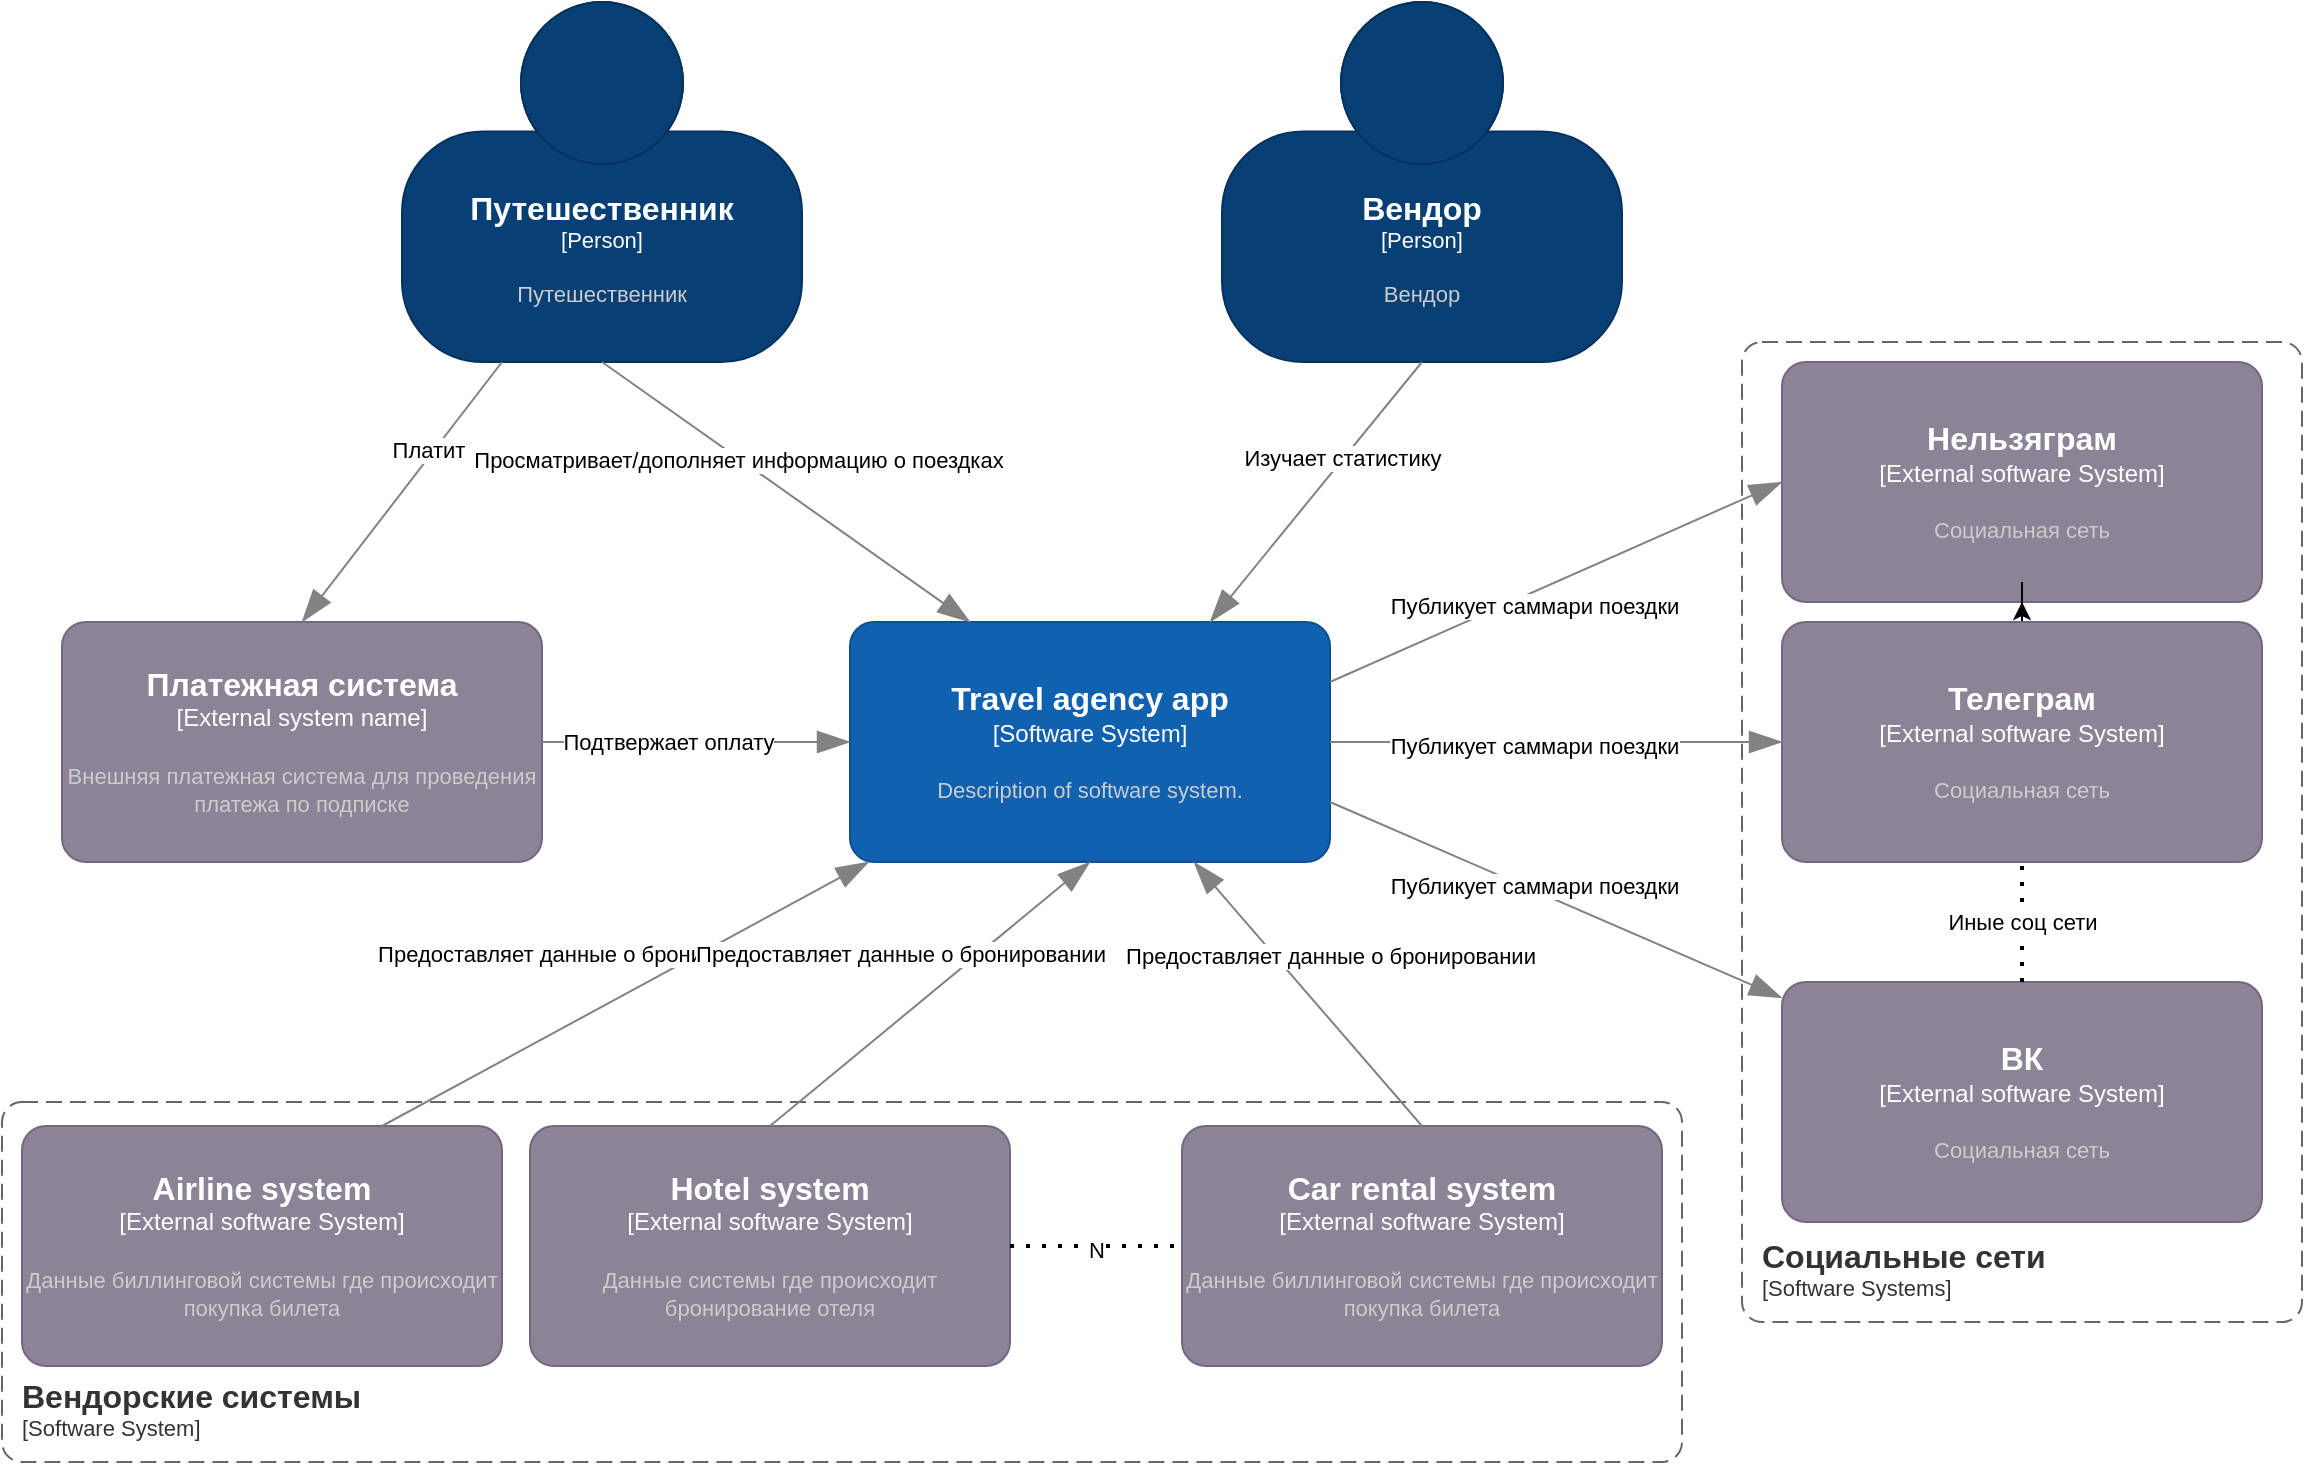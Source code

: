 <mxfile version="25.0.2">
  <diagram name="Страница — 1" id="hBFGD2Wtad7kvXsyWuUc">
    <mxGraphModel dx="2576" dy="1280" grid="1" gridSize="10" guides="1" tooltips="1" connect="1" arrows="1" fold="1" page="1" pageScale="1" pageWidth="827" pageHeight="1169" math="0" shadow="0">
      <root>
        <mxCell id="0" />
        <mxCell id="1" parent="0" />
        <object placeholders="1" c4Name="Путешественник" c4Type="Person" c4Description="Путешественник" label="&lt;font style=&quot;font-size: 16px&quot;&gt;&lt;b&gt;%c4Name%&lt;/b&gt;&lt;/font&gt;&lt;div&gt;[%c4Type%]&lt;/div&gt;&lt;br&gt;&lt;div&gt;&lt;font style=&quot;font-size: 11px&quot;&gt;&lt;font color=&quot;#cccccc&quot;&gt;%c4Description%&lt;/font&gt;&lt;/div&gt;" id="8tRTBIlUkqPkJe9OdviB-1">
          <mxCell style="html=1;fontSize=11;dashed=0;whiteSpace=wrap;fillColor=#083F75;strokeColor=#06315C;fontColor=#ffffff;shape=mxgraph.c4.person2;align=center;metaEdit=1;points=[[0.5,0,0],[1,0.5,0],[1,0.75,0],[0.75,1,0],[0.5,1,0],[0.25,1,0],[0,0.75,0],[0,0.5,0]];resizable=0;" vertex="1" parent="1">
            <mxGeometry x="70" y="110" width="200" height="180" as="geometry" />
          </mxCell>
        </object>
        <object placeholders="1" c4Name="Travel agency app" c4Type="Software System" c4Description="Description of software system." label="&lt;font style=&quot;font-size: 16px&quot;&gt;&lt;b&gt;%c4Name%&lt;/b&gt;&lt;/font&gt;&lt;div&gt;[%c4Type%]&lt;/div&gt;&lt;br&gt;&lt;div&gt;&lt;font style=&quot;font-size: 11px&quot;&gt;&lt;font color=&quot;#cccccc&quot;&gt;%c4Description%&lt;/font&gt;&lt;/div&gt;" id="8tRTBIlUkqPkJe9OdviB-2">
          <mxCell style="rounded=1;whiteSpace=wrap;html=1;labelBackgroundColor=none;fillColor=#1061B0;fontColor=#ffffff;align=center;arcSize=10;strokeColor=#0D5091;metaEdit=1;resizable=0;points=[[0.25,0,0],[0.5,0,0],[0.75,0,0],[1,0.25,0],[1,0.5,0],[1,0.75,0],[0.75,1,0],[0.5,1,0],[0.25,1,0],[0,0.75,0],[0,0.5,0],[0,0.25,0]];" vertex="1" parent="1">
            <mxGeometry x="294" y="420" width="240" height="120" as="geometry" />
          </mxCell>
        </object>
        <object placeholders="1" c4Name="Airline system" c4Type="External software System" c4Description="Данные биллинговой системы где происходит покупка билета" label="&lt;font style=&quot;font-size: 16px&quot;&gt;&lt;b&gt;%c4Name%&lt;/b&gt;&lt;/font&gt;&lt;div&gt;[%c4Type%]&lt;/div&gt;&lt;br&gt;&lt;div&gt;&lt;font style=&quot;font-size: 11px&quot;&gt;&lt;font color=&quot;#cccccc&quot;&gt;%c4Description%&lt;/font&gt;&lt;/div&gt;" id="8tRTBIlUkqPkJe9OdviB-3">
          <mxCell style="rounded=1;whiteSpace=wrap;html=1;labelBackgroundColor=none;fillColor=#8C8496;fontColor=#ffffff;align=center;arcSize=10;strokeColor=#736782;metaEdit=1;resizable=0;points=[[0.25,0,0],[0.5,0,0],[0.75,0,0],[1,0.25,0],[1,0.5,0],[1,0.75,0],[0.75,1,0],[0.5,1,0],[0.25,1,0],[0,0.75,0],[0,0.5,0],[0,0.25,0]];" vertex="1" parent="1">
            <mxGeometry x="-120" y="672" width="240" height="120" as="geometry" />
          </mxCell>
        </object>
        <object placeholders="1" c4Name="Hotel system" c4Type="External software System" c4Description="Данные системы где происходит бронирование отеля" label="&lt;font style=&quot;font-size: 16px&quot;&gt;&lt;b&gt;%c4Name%&lt;/b&gt;&lt;/font&gt;&lt;div&gt;[%c4Type%]&lt;/div&gt;&lt;br&gt;&lt;div&gt;&lt;font style=&quot;font-size: 11px&quot;&gt;&lt;font color=&quot;#cccccc&quot;&gt;%c4Description%&lt;/font&gt;&lt;/div&gt;" id="8tRTBIlUkqPkJe9OdviB-4">
          <mxCell style="rounded=1;whiteSpace=wrap;html=1;labelBackgroundColor=none;fillColor=#8C8496;fontColor=#ffffff;align=center;arcSize=10;strokeColor=#736782;metaEdit=1;resizable=0;points=[[0.25,0,0],[0.5,0,0],[0.75,0,0],[1,0.25,0],[1,0.5,0],[1,0.75,0],[0.75,1,0],[0.5,1,0],[0.25,1,0],[0,0.75,0],[0,0.5,0],[0,0.25,0]];" vertex="1" parent="1">
            <mxGeometry x="134" y="672" width="240" height="120" as="geometry" />
          </mxCell>
        </object>
        <object placeholders="1" c4Name="Car rental system" c4Type="External software System" c4Description="Данные биллинговой системы где происходит покупка билета" label="&lt;font style=&quot;font-size: 16px&quot;&gt;&lt;b&gt;%c4Name%&lt;/b&gt;&lt;/font&gt;&lt;div&gt;[%c4Type%]&lt;/div&gt;&lt;br&gt;&lt;div&gt;&lt;font style=&quot;font-size: 11px&quot;&gt;&lt;font color=&quot;#cccccc&quot;&gt;%c4Description%&lt;/font&gt;&lt;/div&gt;" id="8tRTBIlUkqPkJe9OdviB-5">
          <mxCell style="rounded=1;whiteSpace=wrap;html=1;labelBackgroundColor=none;fillColor=#8C8496;fontColor=#ffffff;align=center;arcSize=10;strokeColor=#736782;metaEdit=1;resizable=0;points=[[0.25,0,0],[0.5,0,0],[0.75,0,0],[1,0.25,0],[1,0.5,0],[1,0.75,0],[0.75,1,0],[0.5,1,0],[0.25,1,0],[0,0.75,0],[0,0.5,0],[0,0.25,0]];" vertex="1" parent="1">
            <mxGeometry x="460" y="672" width="240" height="120" as="geometry" />
          </mxCell>
        </object>
        <mxCell id="8tRTBIlUkqPkJe9OdviB-6" value="" style="endArrow=none;dashed=1;html=1;dashPattern=1 3;strokeWidth=2;rounded=0;entryX=0;entryY=0.5;entryDx=0;entryDy=0;entryPerimeter=0;exitX=1;exitY=0.5;exitDx=0;exitDy=0;exitPerimeter=0;" edge="1" parent="1" source="8tRTBIlUkqPkJe9OdviB-4" target="8tRTBIlUkqPkJe9OdviB-5">
          <mxGeometry width="50" height="50" relative="1" as="geometry">
            <mxPoint x="230" y="492" as="sourcePoint" />
            <mxPoint x="280" y="442" as="targetPoint" />
          </mxGeometry>
        </mxCell>
        <mxCell id="8tRTBIlUkqPkJe9OdviB-7" value="N" style="edgeLabel;html=1;align=center;verticalAlign=middle;resizable=0;points=[];" vertex="1" connectable="0" parent="8tRTBIlUkqPkJe9OdviB-6">
          <mxGeometry y="-2" relative="1" as="geometry">
            <mxPoint as="offset" />
          </mxGeometry>
        </mxCell>
        <object placeholders="1" c4Type="Relationship" id="8tRTBIlUkqPkJe9OdviB-9">
          <mxCell style="endArrow=blockThin;html=1;fontSize=10;fontColor=#404040;strokeWidth=1;endFill=1;strokeColor=#828282;elbow=vertical;metaEdit=1;endSize=14;startSize=14;jumpStyle=arc;jumpSize=16;rounded=0;exitX=0.75;exitY=0;exitDx=0;exitDy=0;exitPerimeter=0;" edge="1" parent="1" source="8tRTBIlUkqPkJe9OdviB-3" target="8tRTBIlUkqPkJe9OdviB-2">
            <mxGeometry width="240" relative="1" as="geometry">
              <mxPoint x="414" y="790" as="sourcePoint" />
              <mxPoint x="424" y="550" as="targetPoint" />
            </mxGeometry>
          </mxCell>
        </object>
        <mxCell id="8tRTBIlUkqPkJe9OdviB-14" value="Предоставляет данные о бронировании" style="edgeLabel;html=1;align=center;verticalAlign=middle;resizable=0;points=[];" vertex="1" connectable="0" parent="8tRTBIlUkqPkJe9OdviB-9">
          <mxGeometry x="-0.185" relative="1" as="geometry">
            <mxPoint y="-32" as="offset" />
          </mxGeometry>
        </mxCell>
        <object placeholders="1" c4Type="Relationship" id="8tRTBIlUkqPkJe9OdviB-11">
          <mxCell style="endArrow=blockThin;html=1;fontSize=10;fontColor=#404040;strokeWidth=1;endFill=1;strokeColor=#828282;elbow=vertical;metaEdit=1;endSize=14;startSize=14;jumpStyle=arc;jumpSize=16;rounded=0;exitX=0.5;exitY=1;exitDx=0;exitDy=0;exitPerimeter=0;entryX=0.25;entryY=0;entryDx=0;entryDy=0;entryPerimeter=0;" edge="1" parent="1" source="8tRTBIlUkqPkJe9OdviB-1" target="8tRTBIlUkqPkJe9OdviB-2">
            <mxGeometry width="240" relative="1" as="geometry">
              <mxPoint x="290" y="560" as="sourcePoint" />
              <mxPoint x="414" y="420" as="targetPoint" />
            </mxGeometry>
          </mxCell>
        </object>
        <mxCell id="8tRTBIlUkqPkJe9OdviB-12" value="Просматривает/дополняет информацию о поездках" style="edgeLabel;html=1;align=center;verticalAlign=middle;resizable=0;points=[];" vertex="1" connectable="0" parent="8tRTBIlUkqPkJe9OdviB-11">
          <mxGeometry x="-0.258" y="-1" relative="1" as="geometry">
            <mxPoint as="offset" />
          </mxGeometry>
        </mxCell>
        <object placeholders="1" c4Name="Нельзяграм" c4Type="External software System" c4Description="Социальная сеть" label="&lt;font style=&quot;font-size: 16px&quot;&gt;&lt;b&gt;%c4Name%&lt;/b&gt;&lt;/font&gt;&lt;div&gt;[%c4Type%]&lt;/div&gt;&lt;br&gt;&lt;div&gt;&lt;font style=&quot;font-size: 11px&quot;&gt;&lt;font color=&quot;#cccccc&quot;&gt;%c4Description%&lt;/font&gt;&lt;/div&gt;" id="8tRTBIlUkqPkJe9OdviB-16">
          <mxCell style="rounded=1;whiteSpace=wrap;html=1;labelBackgroundColor=none;fillColor=#8C8496;fontColor=#ffffff;align=center;arcSize=10;strokeColor=#736782;metaEdit=1;resizable=0;points=[[0.25,0,0],[0.5,0,0],[0.75,0,0],[1,0.25,0],[1,0.5,0],[1,0.75,0],[0.75,1,0],[0.5,1,0],[0.25,1,0],[0,0.75,0],[0,0.5,0],[0,0.25,0]];" vertex="1" parent="1">
            <mxGeometry x="760" y="290" width="240" height="120" as="geometry" />
          </mxCell>
        </object>
        <mxCell id="8tRTBIlUkqPkJe9OdviB-39" value="" style="edgeStyle=orthogonalEdgeStyle;rounded=0;orthogonalLoop=1;jettySize=auto;html=1;" edge="1" parent="1" source="8tRTBIlUkqPkJe9OdviB-17" target="8tRTBIlUkqPkJe9OdviB-16">
          <mxGeometry relative="1" as="geometry" />
        </mxCell>
        <object placeholders="1" c4Name="Телеграм" c4Type="External software System" c4Description="Социальная сеть" label="&lt;font style=&quot;font-size: 16px&quot;&gt;&lt;b&gt;%c4Name%&lt;/b&gt;&lt;/font&gt;&lt;div&gt;[%c4Type%]&lt;/div&gt;&lt;br&gt;&lt;div&gt;&lt;font style=&quot;font-size: 11px&quot;&gt;&lt;font color=&quot;#cccccc&quot;&gt;%c4Description%&lt;/font&gt;&lt;/div&gt;" id="8tRTBIlUkqPkJe9OdviB-17">
          <mxCell style="rounded=1;whiteSpace=wrap;html=1;labelBackgroundColor=none;fillColor=#8C8496;fontColor=#ffffff;align=center;arcSize=10;strokeColor=#736782;metaEdit=1;resizable=0;points=[[0.25,0,0],[0.5,0,0],[0.75,0,0],[1,0.25,0],[1,0.5,0],[1,0.75,0],[0.75,1,0],[0.5,1,0],[0.25,1,0],[0,0.75,0],[0,0.5,0],[0,0.25,0]];" vertex="1" parent="1">
            <mxGeometry x="760" y="420" width="240" height="120" as="geometry" />
          </mxCell>
        </object>
        <object placeholders="1" c4Name="ВК" c4Type="External software System" c4Description="Социальная сеть" label="&lt;font style=&quot;font-size: 16px&quot;&gt;&lt;b&gt;%c4Name%&lt;/b&gt;&lt;/font&gt;&lt;div&gt;[%c4Type%]&lt;/div&gt;&lt;br&gt;&lt;div&gt;&lt;font style=&quot;font-size: 11px&quot;&gt;&lt;font color=&quot;#cccccc&quot;&gt;%c4Description%&lt;/font&gt;&lt;/div&gt;" id="8tRTBIlUkqPkJe9OdviB-18">
          <mxCell style="rounded=1;whiteSpace=wrap;html=1;labelBackgroundColor=none;fillColor=#8C8496;fontColor=#ffffff;align=center;arcSize=10;strokeColor=#736782;metaEdit=1;resizable=0;points=[[0.25,0,0],[0.5,0,0],[0.75,0,0],[1,0.25,0],[1,0.5,0],[1,0.75,0],[0.75,1,0],[0.5,1,0],[0.25,1,0],[0,0.75,0],[0,0.5,0],[0,0.25,0]];" vertex="1" parent="1">
            <mxGeometry x="760" y="600" width="240" height="120" as="geometry" />
          </mxCell>
        </object>
        <object placeholders="1" c4Name="Социальные сети" c4Type="SystemScopeBoundary" c4Application="Software Systems" label="&lt;font style=&quot;font-size: 16px&quot;&gt;&lt;b&gt;&lt;div style=&quot;text-align: left&quot;&gt;%c4Name%&lt;/div&gt;&lt;/b&gt;&lt;/font&gt;&lt;div style=&quot;text-align: left&quot;&gt;[%c4Application%]&lt;/div&gt;" id="8tRTBIlUkqPkJe9OdviB-19">
          <mxCell style="rounded=1;fontSize=11;whiteSpace=wrap;html=1;dashed=1;arcSize=20;fillColor=none;strokeColor=#666666;fontColor=#333333;labelBackgroundColor=none;align=left;verticalAlign=bottom;labelBorderColor=none;spacingTop=0;spacing=10;dashPattern=8 4;metaEdit=1;rotatable=0;perimeter=rectanglePerimeter;noLabel=0;labelPadding=0;allowArrows=0;connectable=0;expand=0;recursiveResize=0;editable=1;pointerEvents=0;absoluteArcSize=1;points=[[0.25,0,0],[0.5,0,0],[0.75,0,0],[1,0.25,0],[1,0.5,0],[1,0.75,0],[0.75,1,0],[0.5,1,0],[0.25,1,0],[0,0.75,0],[0,0.5,0],[0,0.25,0]];" vertex="1" parent="1">
            <mxGeometry x="740" y="280" width="280" height="490" as="geometry" />
          </mxCell>
        </object>
        <object placeholders="1" c4Name="Вендорские системы" c4Type="SystemScopeBoundary" c4Application="Software System" label="&lt;font style=&quot;font-size: 16px&quot;&gt;&lt;b&gt;&lt;div style=&quot;text-align: left&quot;&gt;%c4Name%&lt;/div&gt;&lt;/b&gt;&lt;/font&gt;&lt;div style=&quot;text-align: left&quot;&gt;[%c4Application%]&lt;/div&gt;" id="8tRTBIlUkqPkJe9OdviB-20">
          <mxCell style="rounded=1;fontSize=11;whiteSpace=wrap;html=1;dashed=1;arcSize=20;fillColor=none;strokeColor=#666666;fontColor=#333333;labelBackgroundColor=none;align=left;verticalAlign=bottom;labelBorderColor=none;spacingTop=0;spacing=10;dashPattern=8 4;metaEdit=1;rotatable=0;perimeter=rectanglePerimeter;noLabel=0;labelPadding=0;allowArrows=0;connectable=0;expand=0;recursiveResize=0;editable=1;pointerEvents=0;absoluteArcSize=1;points=[[0.25,0,0],[0.5,0,0],[0.75,0,0],[1,0.25,0],[1,0.5,0],[1,0.75,0],[0.75,1,0],[0.5,1,0],[0.25,1,0],[0,0.75,0],[0,0.5,0],[0,0.25,0]];" vertex="1" parent="1">
            <mxGeometry x="-130" y="660" width="840" height="180" as="geometry" />
          </mxCell>
        </object>
        <object placeholders="1" c4Type="Relationship" id="8tRTBIlUkqPkJe9OdviB-21">
          <mxCell style="endArrow=blockThin;html=1;fontSize=10;fontColor=#404040;strokeWidth=1;endFill=1;strokeColor=#828282;elbow=vertical;metaEdit=1;endSize=14;startSize=14;jumpStyle=arc;jumpSize=16;rounded=0;exitX=1;exitY=0.25;exitDx=0;exitDy=0;exitPerimeter=0;entryX=0;entryY=0.5;entryDx=0;entryDy=0;entryPerimeter=0;" edge="1" parent="1" source="8tRTBIlUkqPkJe9OdviB-2" target="8tRTBIlUkqPkJe9OdviB-16">
            <mxGeometry width="240" relative="1" as="geometry">
              <mxPoint x="424" y="800" as="sourcePoint" />
              <mxPoint x="740" y="460" as="targetPoint" />
            </mxGeometry>
          </mxCell>
        </object>
        <mxCell id="8tRTBIlUkqPkJe9OdviB-22" value="Публикует саммари поездки" style="edgeLabel;html=1;align=center;verticalAlign=middle;resizable=0;points=[];" vertex="1" connectable="0" parent="8tRTBIlUkqPkJe9OdviB-21">
          <mxGeometry x="-0.185" relative="1" as="geometry">
            <mxPoint x="10" y="2" as="offset" />
          </mxGeometry>
        </mxCell>
        <object placeholders="1" c4Type="Relationship" id="8tRTBIlUkqPkJe9OdviB-24">
          <mxCell style="endArrow=blockThin;html=1;fontSize=10;fontColor=#404040;strokeWidth=1;endFill=1;strokeColor=#828282;elbow=vertical;metaEdit=1;endSize=14;startSize=14;jumpStyle=arc;jumpSize=16;rounded=0;exitX=1;exitY=0.5;exitDx=0;exitDy=0;exitPerimeter=0;entryX=0;entryY=0.5;entryDx=0;entryDy=0;entryPerimeter=0;" edge="1" parent="1" source="8tRTBIlUkqPkJe9OdviB-2" target="8tRTBIlUkqPkJe9OdviB-17">
            <mxGeometry width="240" relative="1" as="geometry">
              <mxPoint x="544" y="490" as="sourcePoint" />
              <mxPoint x="760" y="310" as="targetPoint" />
            </mxGeometry>
          </mxCell>
        </object>
        <mxCell id="8tRTBIlUkqPkJe9OdviB-25" value="Публикует саммари поездки" style="edgeLabel;html=1;align=center;verticalAlign=middle;resizable=0;points=[];" vertex="1" connectable="0" parent="8tRTBIlUkqPkJe9OdviB-24">
          <mxGeometry x="-0.185" relative="1" as="geometry">
            <mxPoint x="10" y="2" as="offset" />
          </mxGeometry>
        </mxCell>
        <object placeholders="1" c4Type="Relationship" id="8tRTBIlUkqPkJe9OdviB-26">
          <mxCell style="endArrow=blockThin;html=1;fontSize=10;fontColor=#404040;strokeWidth=1;endFill=1;strokeColor=#828282;elbow=vertical;metaEdit=1;endSize=14;startSize=14;jumpStyle=arc;jumpSize=16;rounded=0;exitX=1;exitY=0.75;exitDx=0;exitDy=0;exitPerimeter=0;" edge="1" parent="1" source="8tRTBIlUkqPkJe9OdviB-2" target="8tRTBIlUkqPkJe9OdviB-18">
            <mxGeometry width="240" relative="1" as="geometry">
              <mxPoint x="540" y="480" as="sourcePoint" />
              <mxPoint x="760" y="440" as="targetPoint" />
            </mxGeometry>
          </mxCell>
        </object>
        <mxCell id="8tRTBIlUkqPkJe9OdviB-27" value="Публикует саммари поездки" style="edgeLabel;html=1;align=center;verticalAlign=middle;resizable=0;points=[];" vertex="1" connectable="0" parent="8tRTBIlUkqPkJe9OdviB-26">
          <mxGeometry x="-0.185" relative="1" as="geometry">
            <mxPoint x="10" y="2" as="offset" />
          </mxGeometry>
        </mxCell>
        <mxCell id="8tRTBIlUkqPkJe9OdviB-28" value="" style="endArrow=none;dashed=1;html=1;dashPattern=1 3;strokeWidth=2;rounded=0;entryX=0.5;entryY=1;entryDx=0;entryDy=0;entryPerimeter=0;" edge="1" parent="1" source="8tRTBIlUkqPkJe9OdviB-18" target="8tRTBIlUkqPkJe9OdviB-17">
          <mxGeometry width="50" height="50" relative="1" as="geometry">
            <mxPoint x="490" y="690" as="sourcePoint" />
            <mxPoint x="880" y="590" as="targetPoint" />
          </mxGeometry>
        </mxCell>
        <mxCell id="8tRTBIlUkqPkJe9OdviB-29" value="Иные соц сети" style="edgeLabel;html=1;align=center;verticalAlign=middle;resizable=0;points=[];" vertex="1" connectable="0" parent="8tRTBIlUkqPkJe9OdviB-28">
          <mxGeometry x="0.333" y="-1" relative="1" as="geometry">
            <mxPoint x="-1" y="10" as="offset" />
          </mxGeometry>
        </mxCell>
        <object placeholders="1" c4Type="Relationship" id="8tRTBIlUkqPkJe9OdviB-30">
          <mxCell style="endArrow=blockThin;html=1;fontSize=10;fontColor=#404040;strokeWidth=1;endFill=1;strokeColor=#828282;elbow=vertical;metaEdit=1;endSize=14;startSize=14;jumpStyle=arc;jumpSize=16;rounded=0;exitX=0.5;exitY=0;exitDx=0;exitDy=0;exitPerimeter=0;entryX=0.5;entryY=1;entryDx=0;entryDy=0;entryPerimeter=0;" edge="1" parent="1" source="8tRTBIlUkqPkJe9OdviB-4" target="8tRTBIlUkqPkJe9OdviB-2">
            <mxGeometry width="240" relative="1" as="geometry">
              <mxPoint x="100" y="812" as="sourcePoint" />
              <mxPoint x="364" y="550" as="targetPoint" />
            </mxGeometry>
          </mxCell>
        </object>
        <mxCell id="8tRTBIlUkqPkJe9OdviB-31" value="Предоставляет данные о бронировании" style="edgeLabel;html=1;align=center;verticalAlign=middle;resizable=0;points=[];" vertex="1" connectable="0" parent="8tRTBIlUkqPkJe9OdviB-30">
          <mxGeometry x="-0.185" relative="1" as="geometry">
            <mxPoint y="-32" as="offset" />
          </mxGeometry>
        </mxCell>
        <object placeholders="1" c4Type="Relationship" id="8tRTBIlUkqPkJe9OdviB-32">
          <mxCell style="endArrow=blockThin;html=1;fontSize=10;fontColor=#404040;strokeWidth=1;endFill=1;strokeColor=#828282;elbow=vertical;metaEdit=1;endSize=14;startSize=14;jumpStyle=arc;jumpSize=16;rounded=0;exitX=0.5;exitY=0;exitDx=0;exitDy=0;exitPerimeter=0;" edge="1" parent="1" source="8tRTBIlUkqPkJe9OdviB-5" target="8tRTBIlUkqPkJe9OdviB-2">
            <mxGeometry width="240" relative="1" as="geometry">
              <mxPoint x="294" y="812" as="sourcePoint" />
              <mxPoint x="424" y="550" as="targetPoint" />
            </mxGeometry>
          </mxCell>
        </object>
        <mxCell id="8tRTBIlUkqPkJe9OdviB-33" value="Предоставляет данные о бронировании" style="edgeLabel;html=1;align=center;verticalAlign=middle;resizable=0;points=[];" vertex="1" connectable="0" parent="8tRTBIlUkqPkJe9OdviB-32">
          <mxGeometry x="-0.185" relative="1" as="geometry">
            <mxPoint y="-32" as="offset" />
          </mxGeometry>
        </mxCell>
        <object placeholders="1" c4Name="Платежная система" c4Type="External system name" c4Description="Внешняя платежная система для проведения платежа по подписке" label="&lt;font style=&quot;font-size: 16px&quot;&gt;&lt;b&gt;%c4Name%&lt;/b&gt;&lt;/font&gt;&lt;div&gt;[%c4Type%]&lt;/div&gt;&lt;br&gt;&lt;div&gt;&lt;font style=&quot;font-size: 11px&quot;&gt;&lt;font color=&quot;#cccccc&quot;&gt;%c4Description%&lt;/font&gt;&lt;/div&gt;" id="8tRTBIlUkqPkJe9OdviB-34">
          <mxCell style="rounded=1;whiteSpace=wrap;html=1;labelBackgroundColor=none;fillColor=#8C8496;fontColor=#ffffff;align=center;arcSize=10;strokeColor=#736782;metaEdit=1;resizable=0;points=[[0.25,0,0],[0.5,0,0],[0.75,0,0],[1,0.25,0],[1,0.5,0],[1,0.75,0],[0.75,1,0],[0.5,1,0],[0.25,1,0],[0,0.75,0],[0,0.5,0],[0,0.25,0]];" vertex="1" parent="1">
            <mxGeometry x="-100" y="420" width="240" height="120" as="geometry" />
          </mxCell>
        </object>
        <object placeholders="1" c4Type="Relationship" id="8tRTBIlUkqPkJe9OdviB-35">
          <mxCell style="endArrow=blockThin;html=1;fontSize=10;fontColor=#404040;strokeWidth=1;endFill=1;strokeColor=#828282;elbow=vertical;metaEdit=1;endSize=14;startSize=14;jumpStyle=arc;jumpSize=16;rounded=0;exitX=0.25;exitY=1;exitDx=0;exitDy=0;exitPerimeter=0;entryX=0.5;entryY=0;entryDx=0;entryDy=0;entryPerimeter=0;" edge="1" parent="1" source="8tRTBIlUkqPkJe9OdviB-1" target="8tRTBIlUkqPkJe9OdviB-34">
            <mxGeometry width="240" relative="1" as="geometry">
              <mxPoint x="280" y="480" as="sourcePoint" />
              <mxPoint x="520" y="480" as="targetPoint" />
            </mxGeometry>
          </mxCell>
        </object>
        <mxCell id="8tRTBIlUkqPkJe9OdviB-37" value="Платит" style="edgeLabel;html=1;align=center;verticalAlign=middle;resizable=0;points=[];" vertex="1" connectable="0" parent="8tRTBIlUkqPkJe9OdviB-35">
          <mxGeometry x="-0.306" y="-3" relative="1" as="geometry">
            <mxPoint as="offset" />
          </mxGeometry>
        </mxCell>
        <object placeholders="1" c4Type="Relationship" id="8tRTBIlUkqPkJe9OdviB-36">
          <mxCell style="endArrow=blockThin;html=1;fontSize=10;fontColor=#404040;strokeWidth=1;endFill=1;strokeColor=#828282;elbow=vertical;metaEdit=1;endSize=14;startSize=14;jumpStyle=arc;jumpSize=16;rounded=0;exitX=1;exitY=0.5;exitDx=0;exitDy=0;exitPerimeter=0;entryX=0;entryY=0.5;entryDx=0;entryDy=0;entryPerimeter=0;" edge="1" parent="1" source="8tRTBIlUkqPkJe9OdviB-34" target="8tRTBIlUkqPkJe9OdviB-2">
            <mxGeometry width="240" relative="1" as="geometry">
              <mxPoint x="324" y="230" as="sourcePoint" />
              <mxPoint x="70" y="430" as="targetPoint" />
            </mxGeometry>
          </mxCell>
        </object>
        <mxCell id="8tRTBIlUkqPkJe9OdviB-38" value="Подтвержает оплату" style="edgeLabel;html=1;align=center;verticalAlign=middle;resizable=0;points=[];" vertex="1" connectable="0" parent="8tRTBIlUkqPkJe9OdviB-36">
          <mxGeometry x="-0.368" y="1" relative="1" as="geometry">
            <mxPoint x="14" y="1" as="offset" />
          </mxGeometry>
        </mxCell>
        <object placeholders="1" c4Name="Вендор" c4Type="Person" c4Description="Вендор" label="&lt;font style=&quot;font-size: 16px&quot;&gt;&lt;b&gt;%c4Name%&lt;/b&gt;&lt;/font&gt;&lt;div&gt;[%c4Type%]&lt;/div&gt;&lt;br&gt;&lt;div&gt;&lt;font style=&quot;font-size: 11px&quot;&gt;&lt;font color=&quot;#cccccc&quot;&gt;%c4Description%&lt;/font&gt;&lt;/div&gt;" id="8tRTBIlUkqPkJe9OdviB-41">
          <mxCell style="html=1;fontSize=11;dashed=0;whiteSpace=wrap;fillColor=#083F75;strokeColor=#06315C;fontColor=#ffffff;shape=mxgraph.c4.person2;align=center;metaEdit=1;points=[[0.5,0,0],[1,0.5,0],[1,0.75,0],[0.75,1,0],[0.5,1,0],[0.25,1,0],[0,0.75,0],[0,0.5,0]];resizable=0;" vertex="1" parent="1">
            <mxGeometry x="480" y="110" width="200" height="180" as="geometry" />
          </mxCell>
        </object>
        <object placeholders="1" c4Type="Relationship" id="8tRTBIlUkqPkJe9OdviB-45">
          <mxCell style="endArrow=blockThin;html=1;fontSize=10;fontColor=#404040;strokeWidth=1;endFill=1;strokeColor=#828282;elbow=vertical;metaEdit=1;endSize=14;startSize=14;jumpStyle=arc;jumpSize=16;rounded=0;exitX=0.5;exitY=1;exitDx=0;exitDy=0;exitPerimeter=0;entryX=0.75;entryY=0;entryDx=0;entryDy=0;entryPerimeter=0;" edge="1" parent="1" source="8tRTBIlUkqPkJe9OdviB-41" target="8tRTBIlUkqPkJe9OdviB-2">
            <mxGeometry width="240" relative="1" as="geometry">
              <mxPoint x="180" y="300" as="sourcePoint" />
              <mxPoint x="364" y="430" as="targetPoint" />
            </mxGeometry>
          </mxCell>
        </object>
        <mxCell id="8tRTBIlUkqPkJe9OdviB-46" value="Изучает статистику" style="edgeLabel;html=1;align=center;verticalAlign=middle;resizable=0;points=[];" vertex="1" connectable="0" parent="8tRTBIlUkqPkJe9OdviB-45">
          <mxGeometry x="-0.258" y="-1" relative="1" as="geometry">
            <mxPoint as="offset" />
          </mxGeometry>
        </mxCell>
      </root>
    </mxGraphModel>
  </diagram>
</mxfile>
